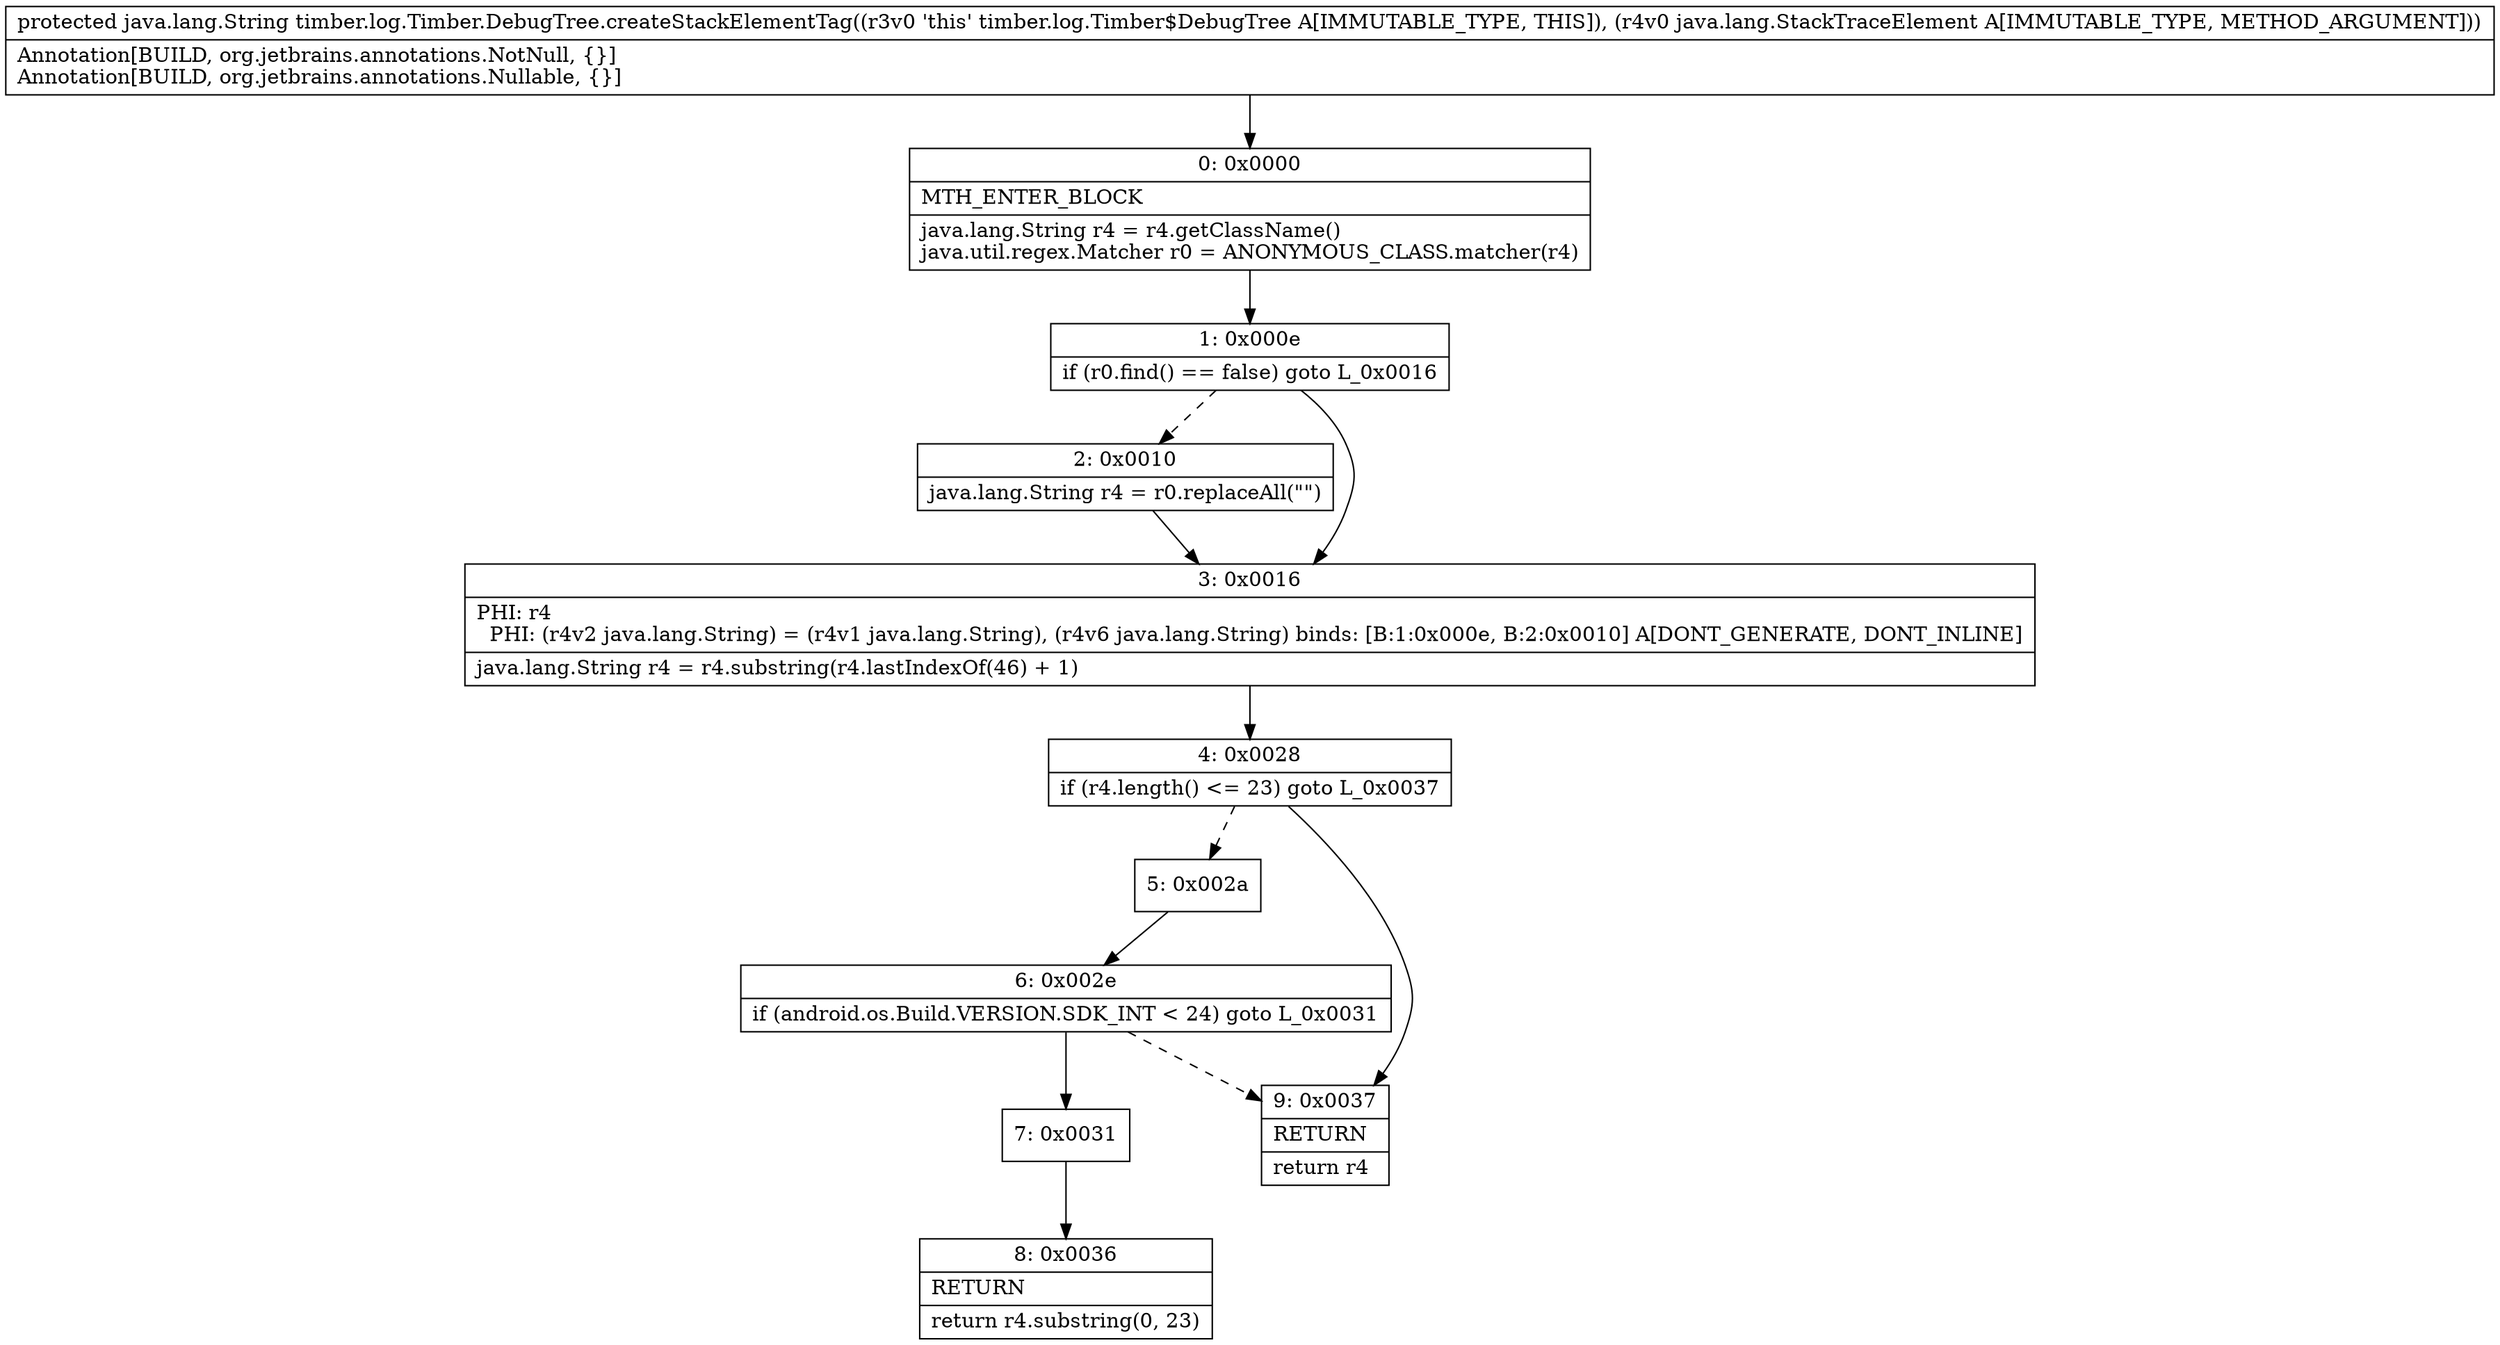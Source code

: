 digraph "CFG fortimber.log.Timber.DebugTree.createStackElementTag(Ljava\/lang\/StackTraceElement;)Ljava\/lang\/String;" {
Node_0 [shape=record,label="{0\:\ 0x0000|MTH_ENTER_BLOCK\l|java.lang.String r4 = r4.getClassName()\ljava.util.regex.Matcher r0 = ANONYMOUS_CLASS.matcher(r4)\l}"];
Node_1 [shape=record,label="{1\:\ 0x000e|if (r0.find() == false) goto L_0x0016\l}"];
Node_2 [shape=record,label="{2\:\ 0x0010|java.lang.String r4 = r0.replaceAll(\"\")\l}"];
Node_3 [shape=record,label="{3\:\ 0x0016|PHI: r4 \l  PHI: (r4v2 java.lang.String) = (r4v1 java.lang.String), (r4v6 java.lang.String) binds: [B:1:0x000e, B:2:0x0010] A[DONT_GENERATE, DONT_INLINE]\l|java.lang.String r4 = r4.substring(r4.lastIndexOf(46) + 1)\l}"];
Node_4 [shape=record,label="{4\:\ 0x0028|if (r4.length() \<= 23) goto L_0x0037\l}"];
Node_5 [shape=record,label="{5\:\ 0x002a}"];
Node_6 [shape=record,label="{6\:\ 0x002e|if (android.os.Build.VERSION.SDK_INT \< 24) goto L_0x0031\l}"];
Node_7 [shape=record,label="{7\:\ 0x0031}"];
Node_8 [shape=record,label="{8\:\ 0x0036|RETURN\l|return r4.substring(0, 23)\l}"];
Node_9 [shape=record,label="{9\:\ 0x0037|RETURN\l|return r4\l}"];
MethodNode[shape=record,label="{protected java.lang.String timber.log.Timber.DebugTree.createStackElementTag((r3v0 'this' timber.log.Timber$DebugTree A[IMMUTABLE_TYPE, THIS]), (r4v0 java.lang.StackTraceElement A[IMMUTABLE_TYPE, METHOD_ARGUMENT]))  | Annotation[BUILD, org.jetbrains.annotations.NotNull, \{\}]\lAnnotation[BUILD, org.jetbrains.annotations.Nullable, \{\}]\l}"];
MethodNode -> Node_0;
Node_0 -> Node_1;
Node_1 -> Node_2[style=dashed];
Node_1 -> Node_3;
Node_2 -> Node_3;
Node_3 -> Node_4;
Node_4 -> Node_5[style=dashed];
Node_4 -> Node_9;
Node_5 -> Node_6;
Node_6 -> Node_7;
Node_6 -> Node_9[style=dashed];
Node_7 -> Node_8;
}

